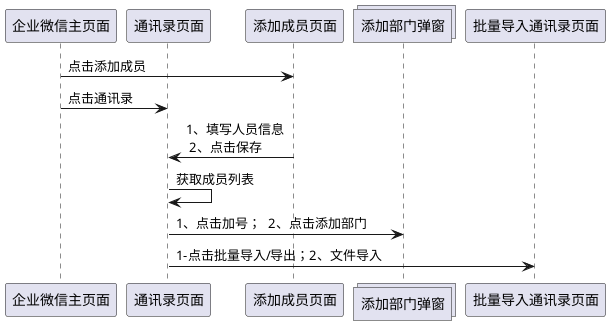 @startuml

participant 企业微信主页面 as main


participant 通讯录页面 as contact

participant 添加成员页面 as add_member
collections 添加部门弹窗 as add_department


participant 批量导入通讯录页面 as import_address

main -> add_member : 点击添加成员
main -> contact: 点击通讯录
add_member -> contact :1、填写人员信息 \n 2、点击保存

contact -> contact:获取成员列表

contact -> add_department:1、点击加号；  2、点击添加部门

contact -> import_address:1-点击批量导入/导出；2、文件导入

@enduml